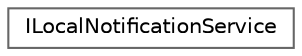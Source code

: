 digraph "Graphical Class Hierarchy"
{
 // INTERACTIVE_SVG=YES
 // LATEX_PDF_SIZE
  bgcolor="transparent";
  edge [fontname=Helvetica,fontsize=10,labelfontname=Helvetica,labelfontsize=10];
  node [fontname=Helvetica,fontsize=10,shape=box,height=0.2,width=0.4];
  rankdir="LR";
  Node0 [id="Node000000",label="ILocalNotificationService",height=0.2,width=0.4,color="grey40", fillcolor="white", style="filled",URL="$da/d61/classILocalNotificationService.html",tooltip="Interface for local notification modules."];
}

